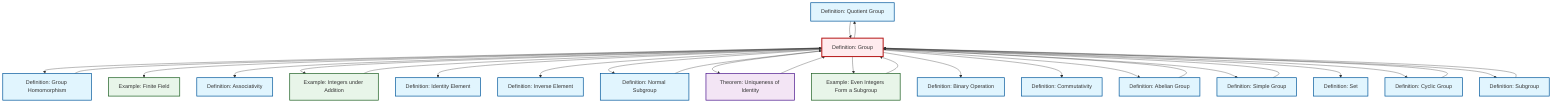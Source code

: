 graph TD
    classDef definition fill:#e1f5fe,stroke:#01579b,stroke-width:2px
    classDef theorem fill:#f3e5f5,stroke:#4a148c,stroke-width:2px
    classDef axiom fill:#fff3e0,stroke:#e65100,stroke-width:2px
    classDef example fill:#e8f5e9,stroke:#1b5e20,stroke-width:2px
    classDef current fill:#ffebee,stroke:#b71c1c,stroke-width:3px
    def-quotient-group["Definition: Quotient Group"]:::definition
    thm-unique-identity["Theorem: Uniqueness of Identity"]:::theorem
    ex-finite-field["Example: Finite Field"]:::example
    ex-even-integers-subgroup["Example: Even Integers Form a Subgroup"]:::example
    def-commutativity["Definition: Commutativity"]:::definition
    def-abelian-group["Definition: Abelian Group"]:::definition
    def-associativity["Definition: Associativity"]:::definition
    ex-integers-addition["Example: Integers under Addition"]:::example
    def-simple-group["Definition: Simple Group"]:::definition
    def-cyclic-group["Definition: Cyclic Group"]:::definition
    def-group["Definition: Group"]:::definition
    def-subgroup["Definition: Subgroup"]:::definition
    def-binary-operation["Definition: Binary Operation"]:::definition
    def-set["Definition: Set"]:::definition
    def-normal-subgroup["Definition: Normal Subgroup"]:::definition
    def-homomorphism["Definition: Group Homomorphism"]:::definition
    def-identity-element["Definition: Identity Element"]:::definition
    def-inverse-element["Definition: Inverse Element"]:::definition
    def-group --> def-homomorphism
    def-group --> ex-finite-field
    def-cyclic-group --> def-group
    def-group --> def-associativity
    def-group --> ex-integers-addition
    def-group --> def-identity-element
    def-group --> def-inverse-element
    def-group --> def-quotient-group
    def-group --> def-normal-subgroup
    def-group --> thm-unique-identity
    def-group --> ex-even-integers-subgroup
    def-group --> def-binary-operation
    def-group --> def-commutativity
    def-subgroup --> def-group
    def-group --> def-abelian-group
    def-group --> def-simple-group
    def-simple-group --> def-group
    def-group --> def-set
    thm-unique-identity --> def-group
    def-group --> def-cyclic-group
    ex-integers-addition --> def-group
    def-quotient-group --> def-group
    def-abelian-group --> def-group
    def-group --> def-subgroup
    def-homomorphism --> def-group
    def-normal-subgroup --> def-group
    ex-even-integers-subgroup --> def-group
    class def-group current